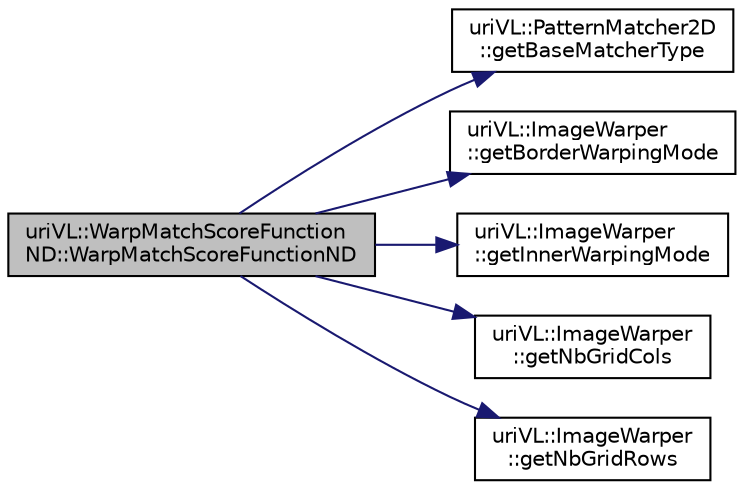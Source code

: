 digraph "uriVL::WarpMatchScoreFunctionND::WarpMatchScoreFunctionND"
{
  edge [fontname="Helvetica",fontsize="10",labelfontname="Helvetica",labelfontsize="10"];
  node [fontname="Helvetica",fontsize="10",shape=record];
  rankdir="LR";
  Node1 [label="uriVL::WarpMatchScoreFunction\lND::WarpMatchScoreFunctionND",height=0.2,width=0.4,color="black", fillcolor="grey75", style="filled", fontcolor="black"];
  Node1 -> Node2 [color="midnightblue",fontsize="10",style="solid",fontname="Helvetica"];
  Node2 [label="uriVL::PatternMatcher2D\l::getBaseMatcherType",height=0.2,width=0.4,color="black", fillcolor="white", style="filled",URL="$classuriVL_1_1PatternMatcher2D.html#a3feec33c88cddf85b281cf2848e17afc",tooltip="If the matcher is one of the basic types, indicates which. "];
  Node1 -> Node3 [color="midnightblue",fontsize="10",style="solid",fontname="Helvetica"];
  Node3 [label="uriVL::ImageWarper\l::getBorderWarpingMode",height=0.2,width=0.4,color="black", fillcolor="white", style="filled",URL="$classuriVL_1_1ImageWarper.html#ab1d8f66147f1c11cc4fe0f11056bb461",tooltip="Returns the warper&#39;s border warping mode. "];
  Node1 -> Node4 [color="midnightblue",fontsize="10",style="solid",fontname="Helvetica"];
  Node4 [label="uriVL::ImageWarper\l::getInnerWarpingMode",height=0.2,width=0.4,color="black", fillcolor="white", style="filled",URL="$classuriVL_1_1ImageWarper.html#a699bf4cbc900089a6cca0202626f3ccb",tooltip="Returns the warper&#39;s inner warping mode. "];
  Node1 -> Node5 [color="midnightblue",fontsize="10",style="solid",fontname="Helvetica"];
  Node5 [label="uriVL::ImageWarper\l::getNbGridCols",height=0.2,width=0.4,color="black", fillcolor="white", style="filled",URL="$classuriVL_1_1ImageWarper.html#a5fb800a8daf0b0b0fc0bb3c0262520aa",tooltip="Returns the number of columns on this warper&#39;s grid. "];
  Node1 -> Node6 [color="midnightblue",fontsize="10",style="solid",fontname="Helvetica"];
  Node6 [label="uriVL::ImageWarper\l::getNbGridRows",height=0.2,width=0.4,color="black", fillcolor="white", style="filled",URL="$classuriVL_1_1ImageWarper.html#a75f21d2ea79fb18d02b7c855ee00ef29",tooltip="Returns the number of rows on this warper&#39;s grid. "];
}
